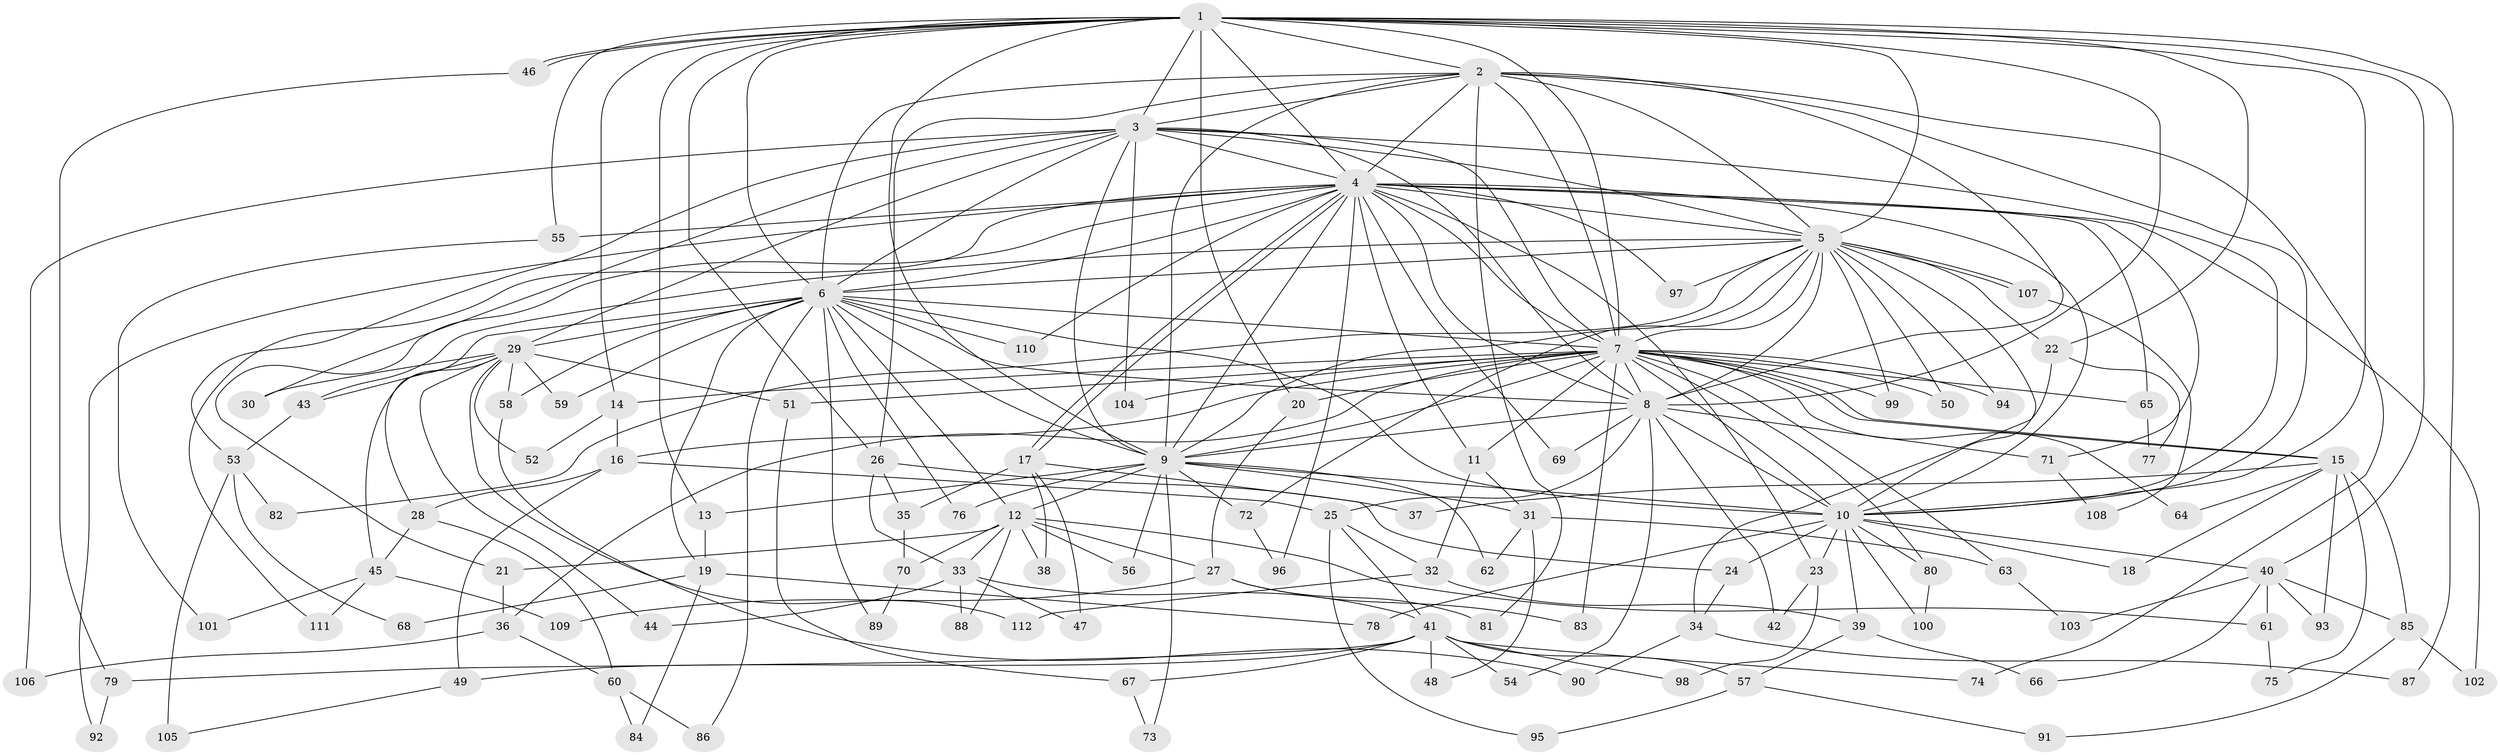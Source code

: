 // Generated by graph-tools (version 1.1) at 2025/01/03/09/25 03:01:13]
// undirected, 112 vertices, 249 edges
graph export_dot {
graph [start="1"]
  node [color=gray90,style=filled];
  1;
  2;
  3;
  4;
  5;
  6;
  7;
  8;
  9;
  10;
  11;
  12;
  13;
  14;
  15;
  16;
  17;
  18;
  19;
  20;
  21;
  22;
  23;
  24;
  25;
  26;
  27;
  28;
  29;
  30;
  31;
  32;
  33;
  34;
  35;
  36;
  37;
  38;
  39;
  40;
  41;
  42;
  43;
  44;
  45;
  46;
  47;
  48;
  49;
  50;
  51;
  52;
  53;
  54;
  55;
  56;
  57;
  58;
  59;
  60;
  61;
  62;
  63;
  64;
  65;
  66;
  67;
  68;
  69;
  70;
  71;
  72;
  73;
  74;
  75;
  76;
  77;
  78;
  79;
  80;
  81;
  82;
  83;
  84;
  85;
  86;
  87;
  88;
  89;
  90;
  91;
  92;
  93;
  94;
  95;
  96;
  97;
  98;
  99;
  100;
  101;
  102;
  103;
  104;
  105;
  106;
  107;
  108;
  109;
  110;
  111;
  112;
  1 -- 2;
  1 -- 3;
  1 -- 4;
  1 -- 5;
  1 -- 6;
  1 -- 7;
  1 -- 8;
  1 -- 9;
  1 -- 10;
  1 -- 13;
  1 -- 14;
  1 -- 20;
  1 -- 22;
  1 -- 26;
  1 -- 40;
  1 -- 46;
  1 -- 46;
  1 -- 55;
  1 -- 87;
  2 -- 3;
  2 -- 4;
  2 -- 5;
  2 -- 6;
  2 -- 7;
  2 -- 8;
  2 -- 9;
  2 -- 10;
  2 -- 26;
  2 -- 74;
  2 -- 81;
  3 -- 4;
  3 -- 5;
  3 -- 6;
  3 -- 7;
  3 -- 8;
  3 -- 9;
  3 -- 10;
  3 -- 29;
  3 -- 30;
  3 -- 53;
  3 -- 104;
  3 -- 106;
  4 -- 5;
  4 -- 6;
  4 -- 7;
  4 -- 8;
  4 -- 9;
  4 -- 10;
  4 -- 11;
  4 -- 17;
  4 -- 17;
  4 -- 21;
  4 -- 23;
  4 -- 55;
  4 -- 65;
  4 -- 69;
  4 -- 71;
  4 -- 92;
  4 -- 96;
  4 -- 97;
  4 -- 102;
  4 -- 110;
  4 -- 111;
  5 -- 6;
  5 -- 7;
  5 -- 8;
  5 -- 9;
  5 -- 10;
  5 -- 22;
  5 -- 43;
  5 -- 50;
  5 -- 72;
  5 -- 82;
  5 -- 94;
  5 -- 97;
  5 -- 99;
  5 -- 107;
  5 -- 107;
  6 -- 7;
  6 -- 8;
  6 -- 9;
  6 -- 10;
  6 -- 12;
  6 -- 19;
  6 -- 28;
  6 -- 29;
  6 -- 58;
  6 -- 59;
  6 -- 76;
  6 -- 86;
  6 -- 89;
  6 -- 110;
  7 -- 8;
  7 -- 9;
  7 -- 10;
  7 -- 11;
  7 -- 14;
  7 -- 15;
  7 -- 15;
  7 -- 16;
  7 -- 20;
  7 -- 36;
  7 -- 50;
  7 -- 51;
  7 -- 63;
  7 -- 64;
  7 -- 65;
  7 -- 80;
  7 -- 83;
  7 -- 94;
  7 -- 99;
  7 -- 104;
  8 -- 9;
  8 -- 10;
  8 -- 25;
  8 -- 42;
  8 -- 54;
  8 -- 69;
  8 -- 71;
  9 -- 10;
  9 -- 12;
  9 -- 13;
  9 -- 31;
  9 -- 56;
  9 -- 62;
  9 -- 72;
  9 -- 73;
  9 -- 76;
  10 -- 18;
  10 -- 23;
  10 -- 24;
  10 -- 39;
  10 -- 40;
  10 -- 78;
  10 -- 80;
  10 -- 100;
  11 -- 31;
  11 -- 32;
  12 -- 21;
  12 -- 27;
  12 -- 33;
  12 -- 38;
  12 -- 56;
  12 -- 61;
  12 -- 70;
  12 -- 88;
  13 -- 19;
  14 -- 16;
  14 -- 52;
  15 -- 18;
  15 -- 37;
  15 -- 64;
  15 -- 75;
  15 -- 85;
  15 -- 93;
  16 -- 25;
  16 -- 28;
  16 -- 49;
  17 -- 24;
  17 -- 35;
  17 -- 38;
  17 -- 47;
  19 -- 68;
  19 -- 78;
  19 -- 84;
  20 -- 27;
  21 -- 36;
  22 -- 34;
  22 -- 77;
  23 -- 42;
  23 -- 98;
  24 -- 34;
  25 -- 32;
  25 -- 41;
  25 -- 95;
  26 -- 33;
  26 -- 35;
  26 -- 37;
  27 -- 81;
  27 -- 83;
  27 -- 109;
  28 -- 45;
  28 -- 60;
  29 -- 30;
  29 -- 43;
  29 -- 44;
  29 -- 45;
  29 -- 51;
  29 -- 52;
  29 -- 58;
  29 -- 59;
  29 -- 112;
  31 -- 48;
  31 -- 62;
  31 -- 63;
  32 -- 39;
  32 -- 112;
  33 -- 41;
  33 -- 44;
  33 -- 47;
  33 -- 88;
  34 -- 87;
  34 -- 90;
  35 -- 70;
  36 -- 60;
  36 -- 106;
  39 -- 57;
  39 -- 66;
  40 -- 61;
  40 -- 66;
  40 -- 85;
  40 -- 93;
  40 -- 103;
  41 -- 48;
  41 -- 49;
  41 -- 54;
  41 -- 57;
  41 -- 67;
  41 -- 74;
  41 -- 79;
  41 -- 98;
  43 -- 53;
  45 -- 101;
  45 -- 109;
  45 -- 111;
  46 -- 79;
  49 -- 105;
  51 -- 67;
  53 -- 68;
  53 -- 82;
  53 -- 105;
  55 -- 101;
  57 -- 91;
  57 -- 95;
  58 -- 90;
  60 -- 84;
  60 -- 86;
  61 -- 75;
  63 -- 103;
  65 -- 77;
  67 -- 73;
  70 -- 89;
  71 -- 108;
  72 -- 96;
  79 -- 92;
  80 -- 100;
  85 -- 91;
  85 -- 102;
  107 -- 108;
}

